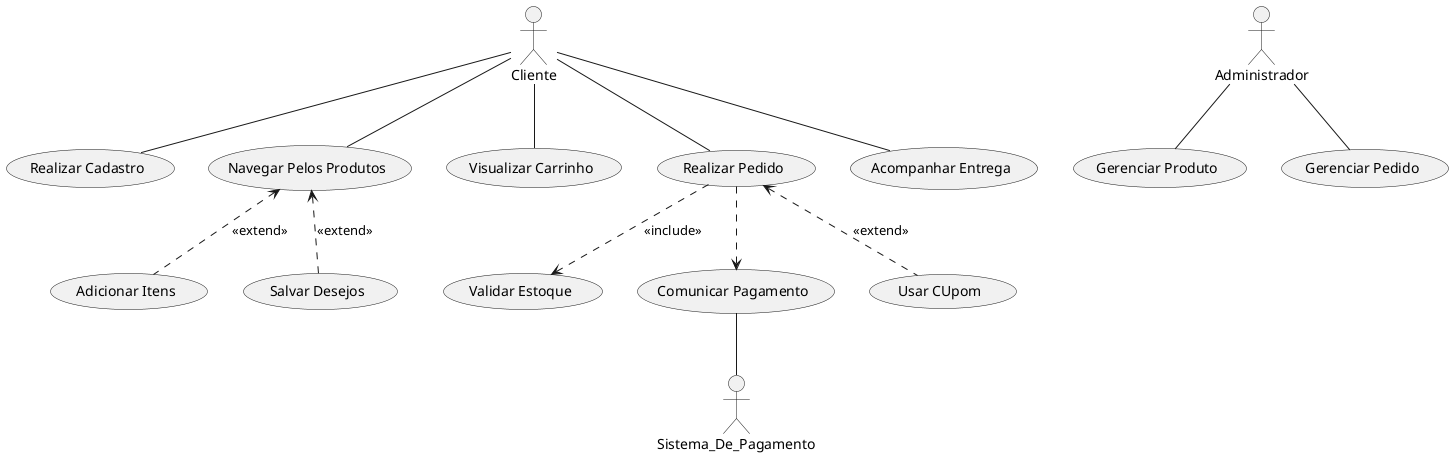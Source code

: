 @startuml
'substantivos
actor Cliente
actor Sistema_De_Pagamento
actor Administrador
'verbos
Cliente -- (Realizar Cadastro)
Cliente -- (Navegar Pelos Produtos)
(Navegar Pelos Produtos) <.. (Adicionar Itens) : <<extend>>
'CLiente -- (Adicionar Itens)
Cliente -- (Visualizar Carrinho)
Cliente -- (Realizar Pedido)
(Realizar Pedido) ..> (Validar Estoque) : <<include>>
(Realizar Pedido) ..> (Comunicar Pagamento)
(Comunicar Pagamento) -- Sistema_De_Pagamento
Cliente -- (Acompanhar Entrega)
Administrador -- (Gerenciar Produto)
Administrador -- (Gerenciar Pedido)
(Realizar Pedido) <.. (Usar CUpom) : <<extend>>
(Navegar Pelos Produtos) <.. (Salvar Desejos) : <<extend>>